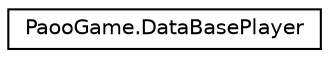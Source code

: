 digraph "Graphical Class Hierarchy"
{
 // INTERACTIVE_SVG=YES
 // LATEX_PDF_SIZE
  edge [fontname="Helvetica",fontsize="10",labelfontname="Helvetica",labelfontsize="10"];
  node [fontname="Helvetica",fontsize="10",shape=record];
  rankdir="LR";
  Node0 [label="PaooGame.DataBasePlayer",height=0.2,width=0.4,color="black", fillcolor="white", style="filled",URL="$class_paoo_game_1_1_data_base_player.html",tooltip=" "];
}
